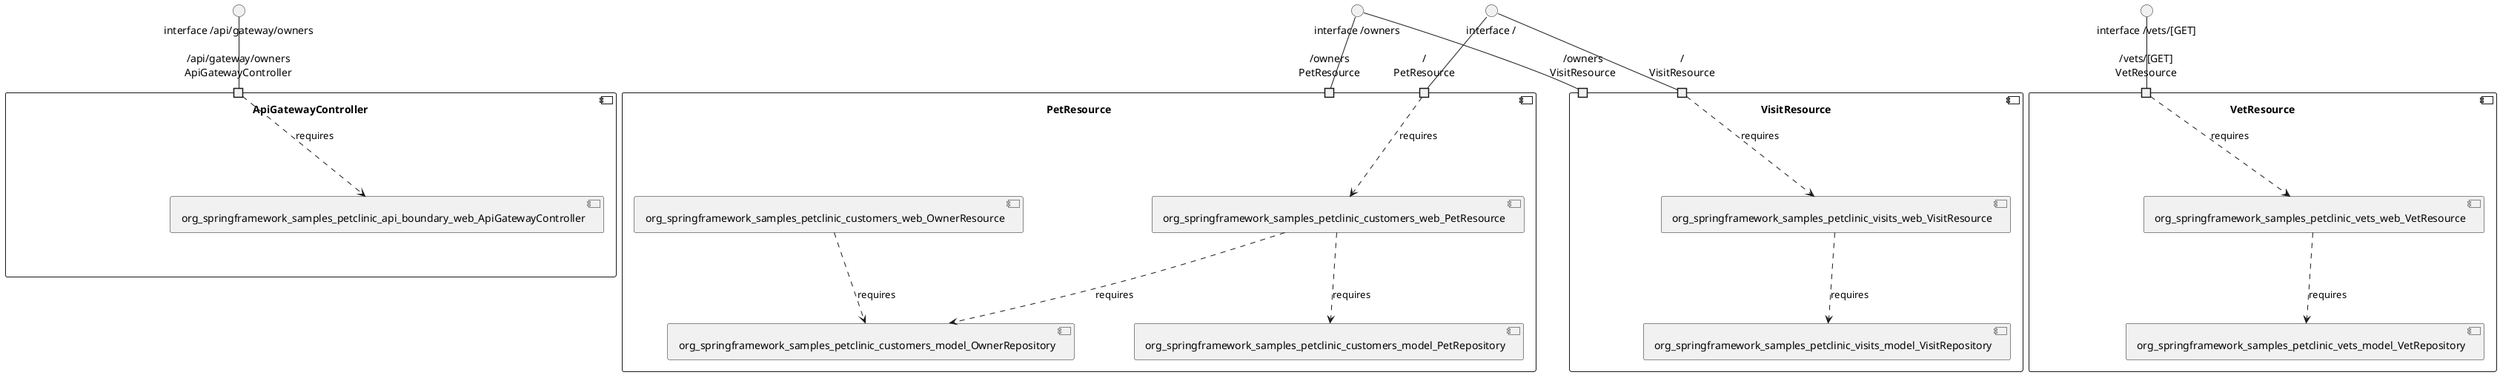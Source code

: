@startuml
skinparam fixCircleLabelOverlapping true
component "ApiGatewayController\n\n\n\n\n\n" {
[org_springframework_samples_petclinic_api_boundary_web_ApiGatewayController]
portin "/api/gateway/owners\nApiGatewayController"
"/api/gateway/owners\nApiGatewayController"..>[org_springframework_samples_petclinic_api_boundary_web_ApiGatewayController] : requires
}
"interface /api/gateway/owners"--"/api/gateway/owners\nApiGatewayController"
component "PetResource\n\n\n\n\n\n" {
[org_springframework_samples_petclinic_customers_model_PetRepository]
[org_springframework_samples_petclinic_customers_web_PetResource]
[org_springframework_samples_petclinic_customers_model_OwnerRepository]
[org_springframework_samples_petclinic_customers_web_OwnerResource]
portin "/\nPetResource"
portin "/owners\nPetResource"
[org_springframework_samples_petclinic_customers_web_PetResource]..>[org_springframework_samples_petclinic_customers_model_OwnerRepository] : requires
[org_springframework_samples_petclinic_customers_web_OwnerResource]..>[org_springframework_samples_petclinic_customers_model_OwnerRepository] : requires
[org_springframework_samples_petclinic_customers_web_PetResource]..>[org_springframework_samples_petclinic_customers_model_PetRepository] : requires
"/\nPetResource"..>[org_springframework_samples_petclinic_customers_web_PetResource] : requires
}
"interface /owners"--"/owners\nPetResource"
"interface /"--"/\nPetResource"
component "VetResource\n\n\n\n\n\n" {
[org_springframework_samples_petclinic_vets_model_VetRepository]
[org_springframework_samples_petclinic_vets_web_VetResource]
portin "/vets/[GET]\nVetResource"
[org_springframework_samples_petclinic_vets_web_VetResource]..>[org_springframework_samples_petclinic_vets_model_VetRepository] : requires
"/vets/[GET]\nVetResource"..>[org_springframework_samples_petclinic_vets_web_VetResource] : requires
}
"interface /vets/[GET]"--"/vets/[GET]\nVetResource"
component "VisitResource\n\n\n\n\n\n" {
[org_springframework_samples_petclinic_visits_web_VisitResource]
[org_springframework_samples_petclinic_visits_model_VisitRepository]
portin "/\nVisitResource"
portin "/owners\nVisitResource"
[org_springframework_samples_petclinic_visits_web_VisitResource]..>[org_springframework_samples_petclinic_visits_model_VisitRepository] : requires
"/\nVisitResource"..>[org_springframework_samples_petclinic_visits_web_VisitResource] : requires
}
"interface /owners"--"/owners\nVisitResource"
"interface /"--"/\nVisitResource"

@enduml
